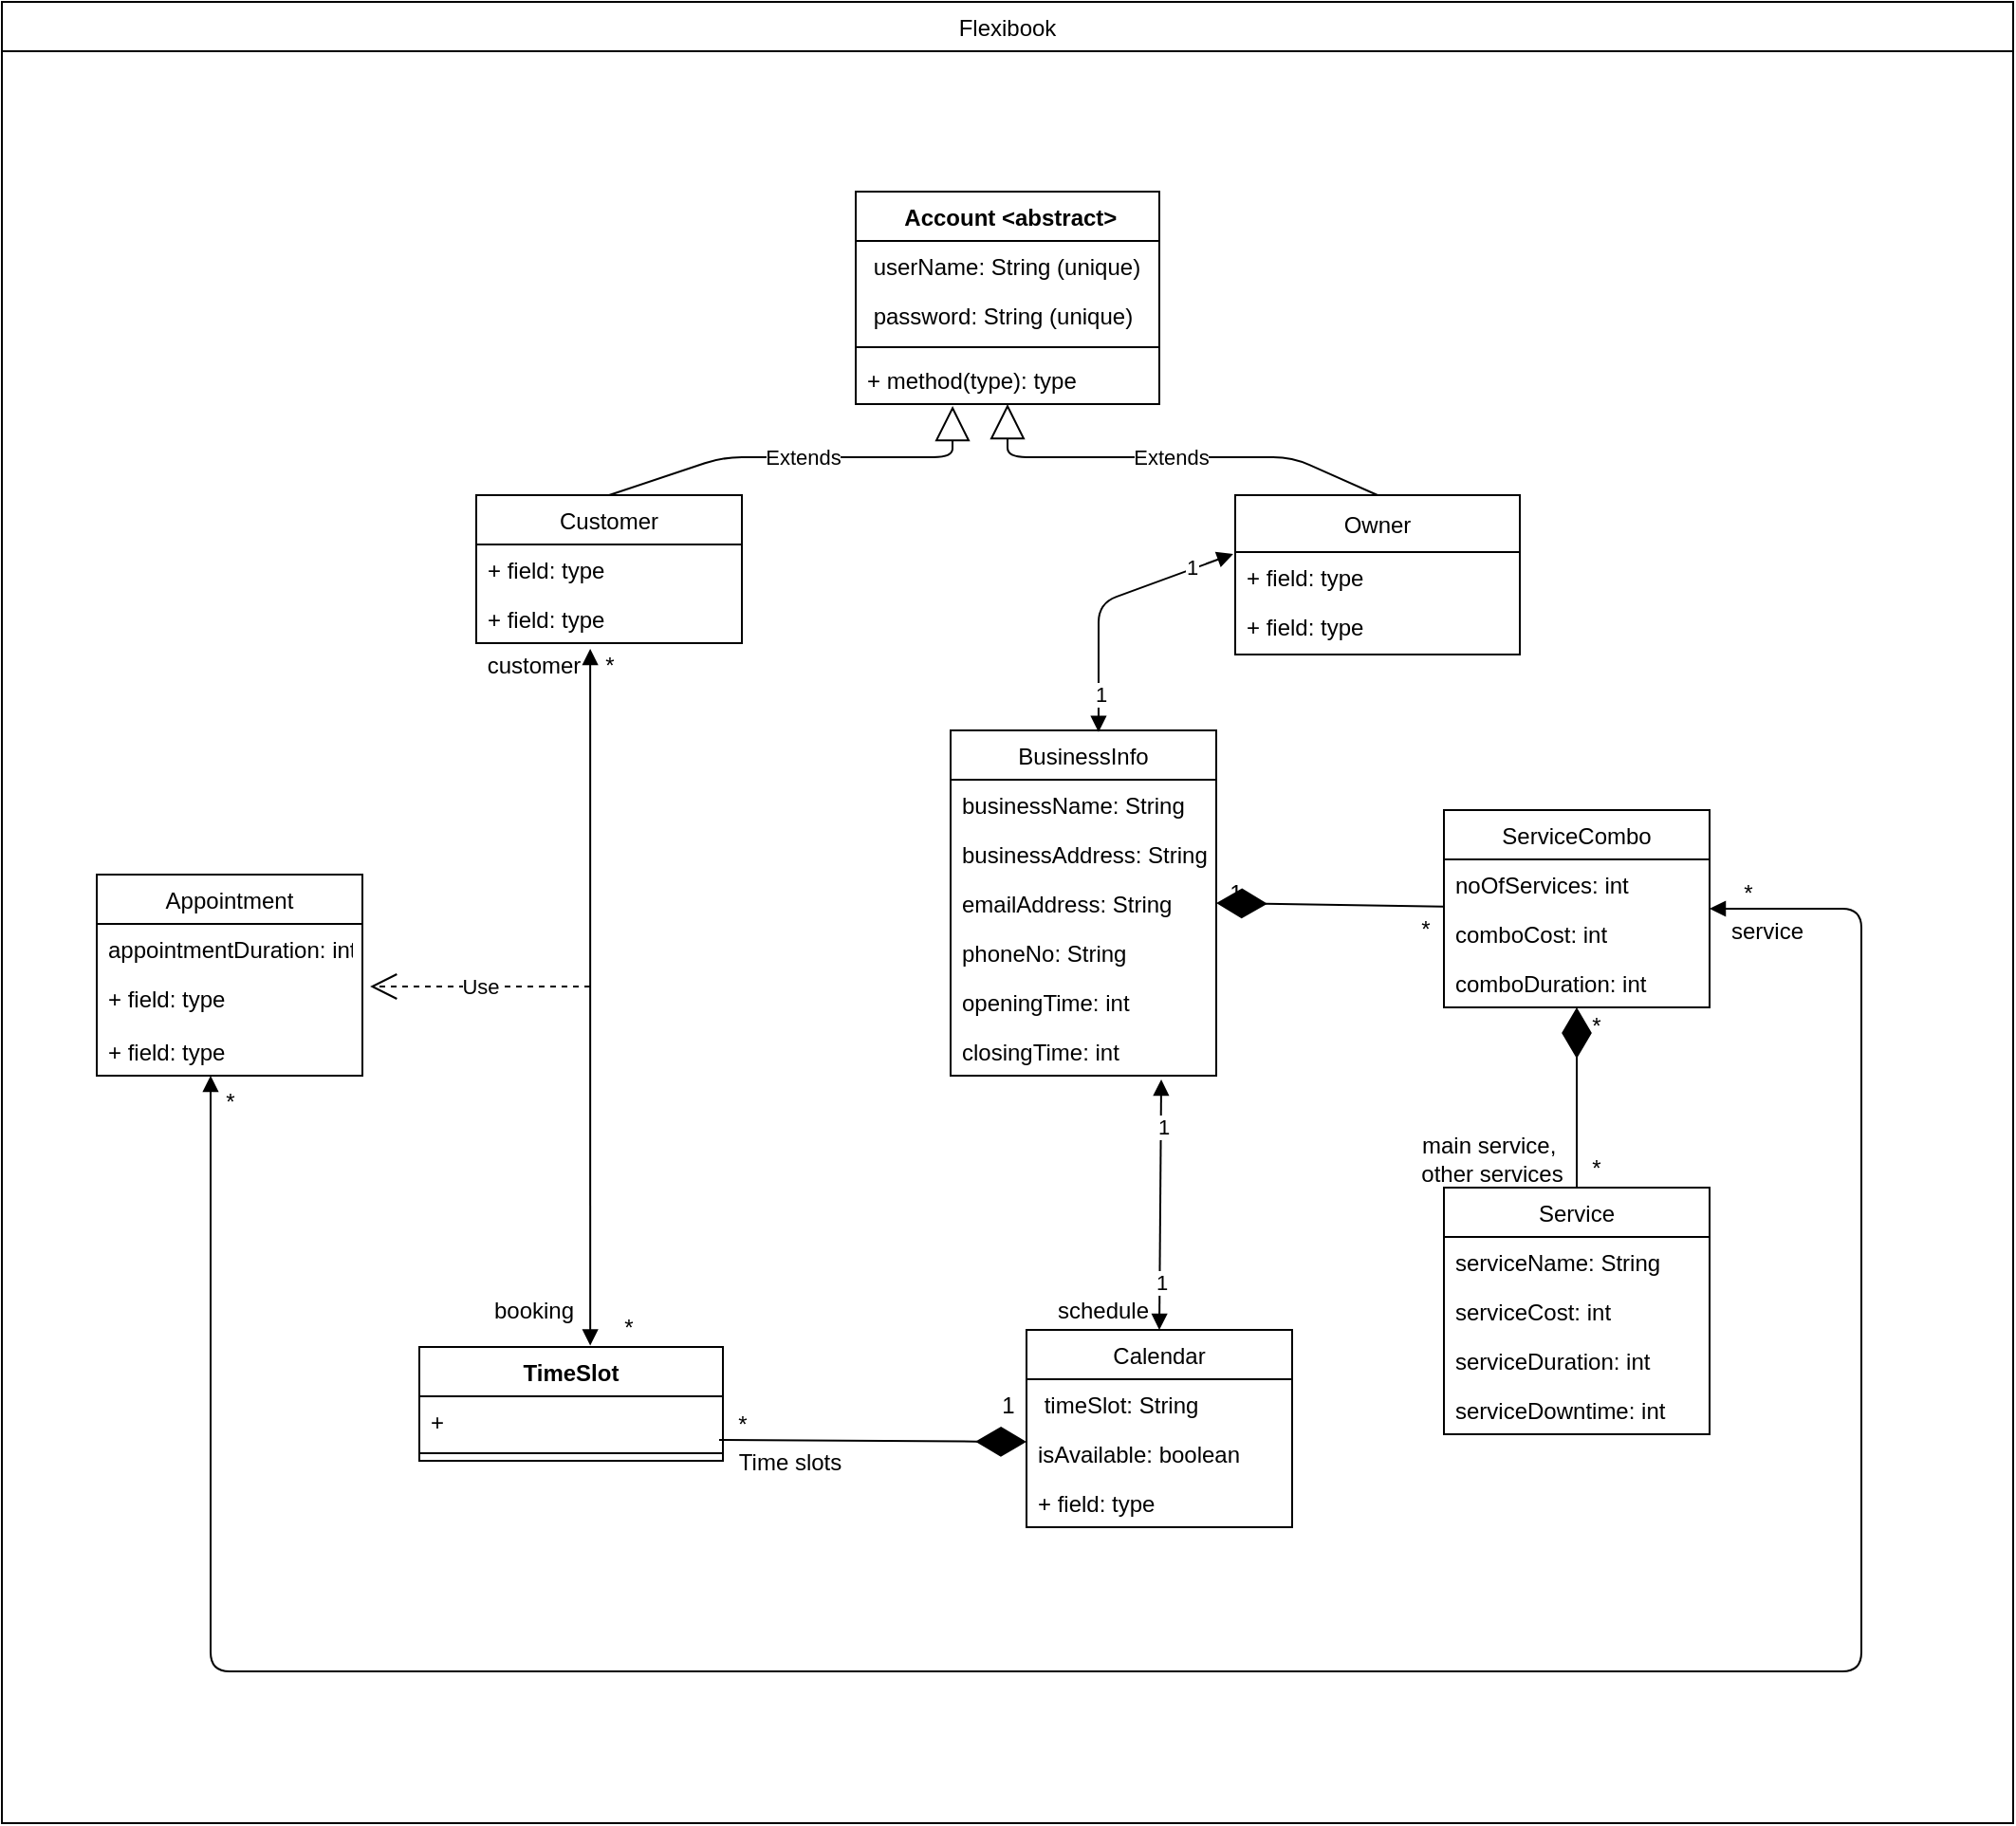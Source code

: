 <mxfile version="13.7.5" type="github">
  <diagram id="C5RBs43oDa-KdzZeNtuy" name="Page-1">
    <mxGraphModel dx="2249" dy="1963" grid="1" gridSize="10" guides="1" tooltips="1" connect="1" arrows="1" fold="1" page="1" pageScale="1" pageWidth="827" pageHeight="1169" math="0" shadow="0">
      <root>
        <mxCell id="WIyWlLk6GJQsqaUBKTNV-0" />
        <mxCell id="WIyWlLk6GJQsqaUBKTNV-1" parent="WIyWlLk6GJQsqaUBKTNV-0" />
        <mxCell id="4uIu9ykmhGfuSScnUjSW-2" value=" Account &lt;abstract&gt;" style="swimlane;fontStyle=1;align=center;verticalAlign=top;childLayout=stackLayout;horizontal=1;startSize=26;horizontalStack=0;resizeParent=1;resizeParentMax=0;resizeLast=0;collapsible=1;marginBottom=0;" parent="WIyWlLk6GJQsqaUBKTNV-1" vertex="1">
          <mxGeometry x="340" y="20" width="160" height="112" as="geometry" />
        </mxCell>
        <mxCell id="4uIu9ykmhGfuSScnUjSW-3" value=" userName: String (unique)" style="text;strokeColor=none;fillColor=none;align=left;verticalAlign=top;spacingLeft=4;spacingRight=4;overflow=hidden;rotatable=0;points=[[0,0.5],[1,0.5]];portConstraint=eastwest;" parent="4uIu9ykmhGfuSScnUjSW-2" vertex="1">
          <mxGeometry y="26" width="160" height="26" as="geometry" />
        </mxCell>
        <mxCell id="4uIu9ykmhGfuSScnUjSW-35" value=" password: String (unique)" style="text;strokeColor=none;fillColor=none;align=left;verticalAlign=top;spacingLeft=4;spacingRight=4;overflow=hidden;rotatable=0;points=[[0,0.5],[1,0.5]];portConstraint=eastwest;" parent="4uIu9ykmhGfuSScnUjSW-2" vertex="1">
          <mxGeometry y="52" width="160" height="26" as="geometry" />
        </mxCell>
        <mxCell id="4uIu9ykmhGfuSScnUjSW-4" value="" style="line;strokeWidth=1;fillColor=none;align=left;verticalAlign=middle;spacingTop=-1;spacingLeft=3;spacingRight=3;rotatable=0;labelPosition=right;points=[];portConstraint=eastwest;" parent="4uIu9ykmhGfuSScnUjSW-2" vertex="1">
          <mxGeometry y="78" width="160" height="8" as="geometry" />
        </mxCell>
        <mxCell id="4uIu9ykmhGfuSScnUjSW-5" value="+ method(type): type" style="text;strokeColor=none;fillColor=none;align=left;verticalAlign=top;spacingLeft=4;spacingRight=4;overflow=hidden;rotatable=0;points=[[0,0.5],[1,0.5]];portConstraint=eastwest;" parent="4uIu9ykmhGfuSScnUjSW-2" vertex="1">
          <mxGeometry y="86" width="160" height="26" as="geometry" />
        </mxCell>
        <mxCell id="_-MEUpcnaaFTLm9YJ5IT-0" value="Extends" style="endArrow=block;endSize=16;endFill=0;html=1;exitX=0.5;exitY=0;exitDx=0;exitDy=0;entryX=0.319;entryY=1.038;entryDx=0;entryDy=0;entryPerimeter=0;" parent="WIyWlLk6GJQsqaUBKTNV-1" source="4uIu9ykmhGfuSScnUjSW-6" target="4uIu9ykmhGfuSScnUjSW-5" edge="1">
          <mxGeometry width="160" relative="1" as="geometry">
            <mxPoint x="280" y="160" as="sourcePoint" />
            <mxPoint x="440" y="160" as="targetPoint" />
            <Array as="points">
              <mxPoint x="270" y="160" />
              <mxPoint x="391" y="160" />
            </Array>
          </mxGeometry>
        </mxCell>
        <mxCell id="_-MEUpcnaaFTLm9YJ5IT-1" value="Extends" style="endArrow=block;endSize=16;endFill=0;html=1;exitX=0.5;exitY=0;exitDx=0;exitDy=0;" parent="WIyWlLk6GJQsqaUBKTNV-1" source="4uIu9ykmhGfuSScnUjSW-10" target="4uIu9ykmhGfuSScnUjSW-2" edge="1">
          <mxGeometry width="160" relative="1" as="geometry">
            <mxPoint x="550" y="90" as="sourcePoint" />
            <mxPoint x="710" y="90" as="targetPoint" />
            <Array as="points">
              <mxPoint x="570" y="160" />
              <mxPoint x="420" y="160" />
            </Array>
            <mxPoint as="offset" />
          </mxGeometry>
        </mxCell>
        <mxCell id="_-MEUpcnaaFTLm9YJ5IT-2" value="" style="endArrow=block;startArrow=block;endFill=1;startFill=1;html=1;exitX=0.557;exitY=0.005;exitDx=0;exitDy=0;exitPerimeter=0;entryX=-0.007;entryY=0.038;entryDx=0;entryDy=0;entryPerimeter=0;" parent="WIyWlLk6GJQsqaUBKTNV-1" source="4uIu9ykmhGfuSScnUjSW-14" edge="1" target="4uIu9ykmhGfuSScnUjSW-12">
          <mxGeometry width="160" relative="1" as="geometry">
            <mxPoint x="380" y="260" as="sourcePoint" />
            <mxPoint x="500" y="237" as="targetPoint" />
            <Array as="points">
              <mxPoint x="468" y="237" />
            </Array>
          </mxGeometry>
        </mxCell>
        <mxCell id="_-MEUpcnaaFTLm9YJ5IT-3" value="1" style="edgeLabel;html=1;align=center;verticalAlign=middle;resizable=0;points=[];" parent="_-MEUpcnaaFTLm9YJ5IT-2" vertex="1" connectable="0">
          <mxGeometry x="0.675" y="1" relative="1" as="geometry">
            <mxPoint as="offset" />
          </mxGeometry>
        </mxCell>
        <mxCell id="_-MEUpcnaaFTLm9YJ5IT-4" value="1" style="edgeLabel;html=1;align=center;verticalAlign=middle;resizable=0;points=[];" parent="_-MEUpcnaaFTLm9YJ5IT-2" vertex="1" connectable="0">
          <mxGeometry x="-0.715" y="-1" relative="1" as="geometry">
            <mxPoint as="offset" />
          </mxGeometry>
        </mxCell>
        <mxCell id="_-MEUpcnaaFTLm9YJ5IT-11" value="" style="endArrow=block;startArrow=block;endFill=1;startFill=1;html=1;entryX=0.5;entryY=0;entryDx=0;entryDy=0;exitX=0.793;exitY=1.077;exitDx=0;exitDy=0;exitPerimeter=0;" parent="WIyWlLk6GJQsqaUBKTNV-1" source="4uIu9ykmhGfuSScnUjSW-17" target="4uIu9ykmhGfuSScnUjSW-30" edge="1">
          <mxGeometry width="160" relative="1" as="geometry">
            <mxPoint x="310" y="340" as="sourcePoint" />
            <mxPoint x="470" y="340" as="targetPoint" />
          </mxGeometry>
        </mxCell>
        <mxCell id="_-MEUpcnaaFTLm9YJ5IT-13" value="1" style="edgeLabel;html=1;align=center;verticalAlign=middle;resizable=0;points=[];" parent="_-MEUpcnaaFTLm9YJ5IT-11" vertex="1" connectable="0">
          <mxGeometry x="0.618" y="1" relative="1" as="geometry">
            <mxPoint as="offset" />
          </mxGeometry>
        </mxCell>
        <mxCell id="_-MEUpcnaaFTLm9YJ5IT-14" value="1" style="edgeLabel;html=1;align=center;verticalAlign=middle;resizable=0;points=[];" parent="_-MEUpcnaaFTLm9YJ5IT-11" vertex="1" connectable="0">
          <mxGeometry x="-0.618" y="1" relative="1" as="geometry">
            <mxPoint as="offset" />
          </mxGeometry>
        </mxCell>
        <mxCell id="BtP4Y1UAHiLXtkDwJknN-2" value="" style="endArrow=diamondThin;endFill=1;endSize=24;html=1;entryX=1;entryY=0.5;entryDx=0;entryDy=0;" edge="1" parent="WIyWlLk6GJQsqaUBKTNV-1" source="4uIu9ykmhGfuSScnUjSW-26" target="4uIu9ykmhGfuSScnUjSW-37">
          <mxGeometry width="160" relative="1" as="geometry">
            <mxPoint x="600" y="409" as="sourcePoint" />
            <mxPoint x="670" y="388" as="targetPoint" />
            <Array as="points" />
          </mxGeometry>
        </mxCell>
        <mxCell id="BtP4Y1UAHiLXtkDwJknN-4" value="" style="endArrow=diamondThin;endFill=1;endSize=24;html=1;exitX=0.5;exitY=0;exitDx=0;exitDy=0;" edge="1" parent="WIyWlLk6GJQsqaUBKTNV-1" source="4uIu9ykmhGfuSScnUjSW-22" target="4uIu9ykmhGfuSScnUjSW-26">
          <mxGeometry width="160" relative="1" as="geometry">
            <mxPoint x="600" y="480" as="sourcePoint" />
            <mxPoint x="680" y="440" as="targetPoint" />
          </mxGeometry>
        </mxCell>
        <mxCell id="BtP4Y1UAHiLXtkDwJknN-5" value="*" style="text;html=1;align=center;verticalAlign=middle;resizable=0;points=[];autosize=1;" vertex="1" parent="WIyWlLk6GJQsqaUBKTNV-1">
          <mxGeometry x="720" y="450" width="20" height="20" as="geometry" />
        </mxCell>
        <mxCell id="BtP4Y1UAHiLXtkDwJknN-6" value="*" style="text;html=1;align=center;verticalAlign=middle;resizable=0;points=[];autosize=1;" vertex="1" parent="WIyWlLk6GJQsqaUBKTNV-1">
          <mxGeometry x="720" y="525" width="20" height="20" as="geometry" />
        </mxCell>
        <mxCell id="BtP4Y1UAHiLXtkDwJknN-8" value="*" style="text;html=1;align=center;verticalAlign=middle;resizable=0;points=[];autosize=1;" vertex="1" parent="WIyWlLk6GJQsqaUBKTNV-1">
          <mxGeometry x="630" y="399" width="20" height="20" as="geometry" />
        </mxCell>
        <mxCell id="4uIu9ykmhGfuSScnUjSW-10" value="Owner" style="swimlane;fontStyle=0;childLayout=stackLayout;horizontal=1;startSize=30;fillColor=none;horizontalStack=0;resizeParent=1;resizeParentMax=0;resizeLast=0;collapsible=1;marginBottom=0;" parent="WIyWlLk6GJQsqaUBKTNV-1" vertex="1">
          <mxGeometry x="540" y="180" width="150" height="84" as="geometry" />
        </mxCell>
        <mxCell id="4uIu9ykmhGfuSScnUjSW-12" value="+ field: type" style="text;strokeColor=none;fillColor=none;align=left;verticalAlign=top;spacingLeft=4;spacingRight=4;overflow=hidden;rotatable=0;points=[[0,0.5],[1,0.5]];portConstraint=eastwest;" parent="4uIu9ykmhGfuSScnUjSW-10" vertex="1">
          <mxGeometry y="30" width="150" height="26" as="geometry" />
        </mxCell>
        <mxCell id="4uIu9ykmhGfuSScnUjSW-13" value="+ field: type" style="text;strokeColor=none;fillColor=none;align=left;verticalAlign=top;spacingLeft=4;spacingRight=4;overflow=hidden;rotatable=0;points=[[0,0.5],[1,0.5]];portConstraint=eastwest;" parent="4uIu9ykmhGfuSScnUjSW-10" vertex="1">
          <mxGeometry y="56" width="150" height="28" as="geometry" />
        </mxCell>
        <mxCell id="BtP4Y1UAHiLXtkDwJknN-15" value="" style="endArrow=block;startArrow=block;endFill=1;startFill=1;html=1;entryX=0.563;entryY=-0.012;entryDx=0;entryDy=0;entryPerimeter=0;exitX=0.429;exitY=1.115;exitDx=0;exitDy=0;exitPerimeter=0;" edge="1" parent="WIyWlLk6GJQsqaUBKTNV-1" source="4uIu9ykmhGfuSScnUjSW-9" target="BtP4Y1UAHiLXtkDwJknN-11">
          <mxGeometry width="160" relative="1" as="geometry">
            <mxPoint x="250" y="287" as="sourcePoint" />
            <mxPoint x="340" y="440" as="targetPoint" />
          </mxGeometry>
        </mxCell>
        <mxCell id="BtP4Y1UAHiLXtkDwJknN-16" value="" style="endArrow=diamondThin;endFill=1;endSize=24;html=1;entryX=0;entryY=0.269;entryDx=0;entryDy=0;entryPerimeter=0;exitX=-0.1;exitY=0.9;exitDx=0;exitDy=0;exitPerimeter=0;" edge="1" parent="WIyWlLk6GJQsqaUBKTNV-1" source="BtP4Y1UAHiLXtkDwJknN-19" target="4uIu9ykmhGfuSScnUjSW-32">
          <mxGeometry width="160" relative="1" as="geometry">
            <mxPoint x="320" y="680" as="sourcePoint" />
            <mxPoint x="390" y="680" as="targetPoint" />
          </mxGeometry>
        </mxCell>
        <mxCell id="4uIu9ykmhGfuSScnUjSW-30" value="Calendar" style="swimlane;fontStyle=0;childLayout=stackLayout;horizontal=1;startSize=26;fillColor=none;horizontalStack=0;resizeParent=1;resizeParentMax=0;resizeLast=0;collapsible=1;marginBottom=0;" parent="WIyWlLk6GJQsqaUBKTNV-1" vertex="1">
          <mxGeometry x="430" y="620" width="140" height="104" as="geometry" />
        </mxCell>
        <mxCell id="4uIu9ykmhGfuSScnUjSW-31" value=" timeSlot: String" style="text;strokeColor=none;fillColor=none;align=left;verticalAlign=top;spacingLeft=4;spacingRight=4;overflow=hidden;rotatable=0;points=[[0,0.5],[1,0.5]];portConstraint=eastwest;" parent="4uIu9ykmhGfuSScnUjSW-30" vertex="1">
          <mxGeometry y="26" width="140" height="26" as="geometry" />
        </mxCell>
        <mxCell id="4uIu9ykmhGfuSScnUjSW-32" value="isAvailable: boolean" style="text;strokeColor=none;fillColor=none;align=left;verticalAlign=top;spacingLeft=4;spacingRight=4;overflow=hidden;rotatable=0;points=[[0,0.5],[1,0.5]];portConstraint=eastwest;" parent="4uIu9ykmhGfuSScnUjSW-30" vertex="1">
          <mxGeometry y="52" width="140" height="26" as="geometry" />
        </mxCell>
        <mxCell id="4uIu9ykmhGfuSScnUjSW-33" value="+ field: type" style="text;strokeColor=none;fillColor=none;align=left;verticalAlign=top;spacingLeft=4;spacingRight=4;overflow=hidden;rotatable=0;points=[[0,0.5],[1,0.5]];portConstraint=eastwest;" parent="4uIu9ykmhGfuSScnUjSW-30" vertex="1">
          <mxGeometry y="78" width="140" height="26" as="geometry" />
        </mxCell>
        <mxCell id="BtP4Y1UAHiLXtkDwJknN-18" value="Use" style="endArrow=open;endSize=12;dashed=1;html=1;entryX=1.029;entryY=0.25;entryDx=0;entryDy=0;entryPerimeter=0;" edge="1" parent="WIyWlLk6GJQsqaUBKTNV-1" target="4uIu9ykmhGfuSScnUjSW-20">
          <mxGeometry width="160" relative="1" as="geometry">
            <mxPoint x="200" y="439" as="sourcePoint" />
            <mxPoint x="160.98" y="439" as="targetPoint" />
            <Array as="points" />
          </mxGeometry>
        </mxCell>
        <mxCell id="BtP4Y1UAHiLXtkDwJknN-19" value="*" style="text;html=1;align=center;verticalAlign=middle;resizable=0;points=[];autosize=1;" vertex="1" parent="WIyWlLk6GJQsqaUBKTNV-1">
          <mxGeometry x="270" y="660" width="20" height="20" as="geometry" />
        </mxCell>
        <mxCell id="BtP4Y1UAHiLXtkDwJknN-20" value="1" style="text;html=1;align=center;verticalAlign=middle;resizable=0;points=[];autosize=1;" vertex="1" parent="WIyWlLk6GJQsqaUBKTNV-1">
          <mxGeometry x="410" y="650" width="20" height="20" as="geometry" />
        </mxCell>
        <mxCell id="BtP4Y1UAHiLXtkDwJknN-21" value="*" style="text;html=1;align=center;verticalAlign=middle;resizable=0;points=[];autosize=1;" vertex="1" parent="WIyWlLk6GJQsqaUBKTNV-1">
          <mxGeometry x="210" y="609" width="20" height="20" as="geometry" />
        </mxCell>
        <mxCell id="BtP4Y1UAHiLXtkDwJknN-23" value="1" style="text;html=1;align=center;verticalAlign=middle;resizable=0;points=[];autosize=1;" vertex="1" parent="WIyWlLk6GJQsqaUBKTNV-1">
          <mxGeometry x="530" y="380" width="20" height="20" as="geometry" />
        </mxCell>
        <mxCell id="BtP4Y1UAHiLXtkDwJknN-11" value="TimeSlot" style="swimlane;fontStyle=1;align=center;verticalAlign=top;childLayout=stackLayout;horizontal=1;startSize=26;horizontalStack=0;resizeParent=1;resizeParentMax=0;resizeLast=0;collapsible=1;marginBottom=0;" vertex="1" parent="WIyWlLk6GJQsqaUBKTNV-1">
          <mxGeometry x="110" y="629" width="160" height="60" as="geometry" />
        </mxCell>
        <mxCell id="BtP4Y1UAHiLXtkDwJknN-12" value="+ " style="text;strokeColor=none;fillColor=none;align=left;verticalAlign=top;spacingLeft=4;spacingRight=4;overflow=hidden;rotatable=0;points=[[0,0.5],[1,0.5]];portConstraint=eastwest;" vertex="1" parent="BtP4Y1UAHiLXtkDwJknN-11">
          <mxGeometry y="26" width="160" height="26" as="geometry" />
        </mxCell>
        <mxCell id="BtP4Y1UAHiLXtkDwJknN-13" value="" style="line;strokeWidth=1;fillColor=none;align=left;verticalAlign=middle;spacingTop=-1;spacingLeft=3;spacingRight=3;rotatable=0;labelPosition=right;points=[];portConstraint=eastwest;" vertex="1" parent="BtP4Y1UAHiLXtkDwJknN-11">
          <mxGeometry y="52" width="160" height="8" as="geometry" />
        </mxCell>
        <mxCell id="4uIu9ykmhGfuSScnUjSW-6" value="Customer" style="swimlane;fontStyle=0;childLayout=stackLayout;horizontal=1;startSize=26;fillColor=none;horizontalStack=0;resizeParent=1;resizeParentMax=0;resizeLast=0;collapsible=1;marginBottom=0;" parent="WIyWlLk6GJQsqaUBKTNV-1" vertex="1">
          <mxGeometry x="140" y="180" width="140" height="78" as="geometry" />
        </mxCell>
        <mxCell id="4uIu9ykmhGfuSScnUjSW-8" value="+ field: type" style="text;strokeColor=none;fillColor=none;align=left;verticalAlign=top;spacingLeft=4;spacingRight=4;overflow=hidden;rotatable=0;points=[[0,0.5],[1,0.5]];portConstraint=eastwest;" parent="4uIu9ykmhGfuSScnUjSW-6" vertex="1">
          <mxGeometry y="26" width="140" height="26" as="geometry" />
        </mxCell>
        <mxCell id="4uIu9ykmhGfuSScnUjSW-9" value="+ field: type" style="text;strokeColor=none;fillColor=none;align=left;verticalAlign=top;spacingLeft=4;spacingRight=4;overflow=hidden;rotatable=0;points=[[0,0.5],[1,0.5]];portConstraint=eastwest;" parent="4uIu9ykmhGfuSScnUjSW-6" vertex="1">
          <mxGeometry y="52" width="140" height="26" as="geometry" />
        </mxCell>
        <mxCell id="BtP4Y1UAHiLXtkDwJknN-26" value="Time slots" style="text;html=1;align=center;verticalAlign=middle;resizable=0;points=[];autosize=1;" vertex="1" parent="WIyWlLk6GJQsqaUBKTNV-1">
          <mxGeometry x="270" y="680" width="70" height="20" as="geometry" />
        </mxCell>
        <mxCell id="4uIu9ykmhGfuSScnUjSW-18" value="Appointment" style="swimlane;fontStyle=0;childLayout=stackLayout;horizontal=1;startSize=26;fillColor=none;horizontalStack=0;resizeParent=1;resizeParentMax=0;resizeLast=0;collapsible=1;marginBottom=0;" parent="WIyWlLk6GJQsqaUBKTNV-1" vertex="1">
          <mxGeometry x="-60" y="380" width="140" height="106" as="geometry" />
        </mxCell>
        <mxCell id="4uIu9ykmhGfuSScnUjSW-19" value="appointmentDuration: int" style="text;strokeColor=none;fillColor=none;align=left;verticalAlign=top;spacingLeft=4;spacingRight=4;overflow=hidden;rotatable=0;points=[[0,0.5],[1,0.5]];portConstraint=eastwest;" parent="4uIu9ykmhGfuSScnUjSW-18" vertex="1">
          <mxGeometry y="26" width="140" height="26" as="geometry" />
        </mxCell>
        <mxCell id="4uIu9ykmhGfuSScnUjSW-20" value="+ field: type" style="text;strokeColor=none;fillColor=none;align=left;verticalAlign=top;spacingLeft=4;spacingRight=4;overflow=hidden;rotatable=0;points=[[0,0.5],[1,0.5]];portConstraint=eastwest;" parent="4uIu9ykmhGfuSScnUjSW-18" vertex="1">
          <mxGeometry y="52" width="140" height="28" as="geometry" />
        </mxCell>
        <mxCell id="4uIu9ykmhGfuSScnUjSW-21" value="+ field: type" style="text;strokeColor=none;fillColor=none;align=left;verticalAlign=top;spacingLeft=4;spacingRight=4;overflow=hidden;rotatable=0;points=[[0,0.5],[1,0.5]];portConstraint=eastwest;" parent="4uIu9ykmhGfuSScnUjSW-18" vertex="1">
          <mxGeometry y="80" width="140" height="26" as="geometry" />
        </mxCell>
        <mxCell id="BtP4Y1UAHiLXtkDwJknN-31" value="*" style="text;html=1;align=center;verticalAlign=middle;resizable=0;points=[];autosize=1;" vertex="1" parent="WIyWlLk6GJQsqaUBKTNV-1">
          <mxGeometry x="200" y="260" width="20" height="20" as="geometry" />
        </mxCell>
        <mxCell id="BtP4Y1UAHiLXtkDwJknN-32" value="customer" style="text;html=1;align=center;verticalAlign=middle;resizable=0;points=[];autosize=1;" vertex="1" parent="WIyWlLk6GJQsqaUBKTNV-1">
          <mxGeometry x="140" y="260" width="60" height="20" as="geometry" />
        </mxCell>
        <mxCell id="BtP4Y1UAHiLXtkDwJknN-33" value="booking" style="text;html=1;align=center;verticalAlign=middle;resizable=0;points=[];autosize=1;" vertex="1" parent="WIyWlLk6GJQsqaUBKTNV-1">
          <mxGeometry x="140" y="600" width="60" height="20" as="geometry" />
        </mxCell>
        <mxCell id="BtP4Y1UAHiLXtkDwJknN-34" value="schedule" style="text;html=1;align=center;verticalAlign=middle;resizable=0;points=[];autosize=1;" vertex="1" parent="WIyWlLk6GJQsqaUBKTNV-1">
          <mxGeometry x="440" y="600" width="60" height="20" as="geometry" />
        </mxCell>
        <mxCell id="4uIu9ykmhGfuSScnUjSW-22" value="Service" style="swimlane;fontStyle=0;childLayout=stackLayout;horizontal=1;startSize=26;fillColor=none;horizontalStack=0;resizeParent=1;resizeParentMax=0;resizeLast=0;collapsible=1;marginBottom=0;" parent="WIyWlLk6GJQsqaUBKTNV-1" vertex="1">
          <mxGeometry x="650" y="545" width="140" height="130" as="geometry" />
        </mxCell>
        <mxCell id="4uIu9ykmhGfuSScnUjSW-23" value="serviceName: String" style="text;strokeColor=none;fillColor=none;align=left;verticalAlign=top;spacingLeft=4;spacingRight=4;overflow=hidden;rotatable=0;points=[[0,0.5],[1,0.5]];portConstraint=eastwest;" parent="4uIu9ykmhGfuSScnUjSW-22" vertex="1">
          <mxGeometry y="26" width="140" height="26" as="geometry" />
        </mxCell>
        <mxCell id="4uIu9ykmhGfuSScnUjSW-24" value="serviceCost: int" style="text;strokeColor=none;fillColor=none;align=left;verticalAlign=top;spacingLeft=4;spacingRight=4;overflow=hidden;rotatable=0;points=[[0,0.5],[1,0.5]];portConstraint=eastwest;" parent="4uIu9ykmhGfuSScnUjSW-22" vertex="1">
          <mxGeometry y="52" width="140" height="26" as="geometry" />
        </mxCell>
        <mxCell id="4uIu9ykmhGfuSScnUjSW-25" value="serviceDuration: int" style="text;strokeColor=none;fillColor=none;align=left;verticalAlign=top;spacingLeft=4;spacingRight=4;overflow=hidden;rotatable=0;points=[[0,0.5],[1,0.5]];portConstraint=eastwest;" parent="4uIu9ykmhGfuSScnUjSW-22" vertex="1">
          <mxGeometry y="78" width="140" height="26" as="geometry" />
        </mxCell>
        <mxCell id="4uIu9ykmhGfuSScnUjSW-40" value="serviceDowntime: int" style="text;strokeColor=none;fillColor=none;align=left;verticalAlign=top;spacingLeft=4;spacingRight=4;overflow=hidden;rotatable=0;points=[[0,0.5],[1,0.5]];portConstraint=eastwest;" parent="4uIu9ykmhGfuSScnUjSW-22" vertex="1">
          <mxGeometry y="104" width="140" height="26" as="geometry" />
        </mxCell>
        <mxCell id="4uIu9ykmhGfuSScnUjSW-26" value="ServiceCombo" style="swimlane;fontStyle=0;childLayout=stackLayout;horizontal=1;startSize=26;fillColor=none;horizontalStack=0;resizeParent=1;resizeParentMax=0;resizeLast=0;collapsible=1;marginBottom=0;" parent="WIyWlLk6GJQsqaUBKTNV-1" vertex="1">
          <mxGeometry x="650" y="346" width="140" height="104" as="geometry" />
        </mxCell>
        <mxCell id="4uIu9ykmhGfuSScnUjSW-27" value="noOfServices: int" style="text;strokeColor=none;fillColor=none;align=left;verticalAlign=top;spacingLeft=4;spacingRight=4;overflow=hidden;rotatable=0;points=[[0,0.5],[1,0.5]];portConstraint=eastwest;" parent="4uIu9ykmhGfuSScnUjSW-26" vertex="1">
          <mxGeometry y="26" width="140" height="26" as="geometry" />
        </mxCell>
        <mxCell id="4uIu9ykmhGfuSScnUjSW-28" value="comboCost: int" style="text;strokeColor=none;fillColor=none;align=left;verticalAlign=top;spacingLeft=4;spacingRight=4;overflow=hidden;rotatable=0;points=[[0,0.5],[1,0.5]];portConstraint=eastwest;" parent="4uIu9ykmhGfuSScnUjSW-26" vertex="1">
          <mxGeometry y="52" width="140" height="26" as="geometry" />
        </mxCell>
        <mxCell id="4uIu9ykmhGfuSScnUjSW-29" value="comboDuration: int" style="text;strokeColor=none;fillColor=none;align=left;verticalAlign=top;spacingLeft=4;spacingRight=4;overflow=hidden;rotatable=0;points=[[0,0.5],[1,0.5]];portConstraint=eastwest;" parent="4uIu9ykmhGfuSScnUjSW-26" vertex="1">
          <mxGeometry y="78" width="140" height="26" as="geometry" />
        </mxCell>
        <mxCell id="BtP4Y1UAHiLXtkDwJknN-35" value="main service,&amp;nbsp;&lt;br&gt;other services" style="text;html=1;align=center;verticalAlign=middle;resizable=0;points=[];autosize=1;" vertex="1" parent="WIyWlLk6GJQsqaUBKTNV-1">
          <mxGeometry x="630" y="515" width="90" height="30" as="geometry" />
        </mxCell>
        <mxCell id="BtP4Y1UAHiLXtkDwJknN-36" value="Flexibook" style="swimlane;fontStyle=0;childLayout=stackLayout;horizontal=1;startSize=26;fillColor=none;horizontalStack=0;resizeParent=1;resizeParentMax=0;resizeLast=0;collapsible=1;marginBottom=0;" vertex="1" parent="WIyWlLk6GJQsqaUBKTNV-1">
          <mxGeometry x="-110" y="-80" width="1060" height="960" as="geometry" />
        </mxCell>
        <mxCell id="BtP4Y1UAHiLXtkDwJknN-40" value="" style="endArrow=block;startArrow=block;endFill=1;startFill=1;html=1;" edge="1" parent="WIyWlLk6GJQsqaUBKTNV-1" target="4uIu9ykmhGfuSScnUjSW-26">
          <mxGeometry width="160" relative="1" as="geometry">
            <mxPoint y="486" as="sourcePoint" />
            <mxPoint x="490" y="800" as="targetPoint" />
            <Array as="points">
              <mxPoint y="800" />
              <mxPoint x="870" y="800" />
              <mxPoint x="870" y="398" />
            </Array>
          </mxGeometry>
        </mxCell>
        <mxCell id="BtP4Y1UAHiLXtkDwJknN-41" value="*" style="text;html=1;align=center;verticalAlign=middle;resizable=0;points=[];autosize=1;" vertex="1" parent="WIyWlLk6GJQsqaUBKTNV-1">
          <mxGeometry x="800" y="380" width="20" height="20" as="geometry" />
        </mxCell>
        <mxCell id="BtP4Y1UAHiLXtkDwJknN-42" value="service" style="text;html=1;align=center;verticalAlign=middle;resizable=0;points=[];autosize=1;" vertex="1" parent="WIyWlLk6GJQsqaUBKTNV-1">
          <mxGeometry x="795" y="400" width="50" height="20" as="geometry" />
        </mxCell>
        <mxCell id="BtP4Y1UAHiLXtkDwJknN-43" value="*" style="text;html=1;align=center;verticalAlign=middle;resizable=0;points=[];autosize=1;" vertex="1" parent="WIyWlLk6GJQsqaUBKTNV-1">
          <mxGeometry y="490" width="20" height="20" as="geometry" />
        </mxCell>
        <mxCell id="4uIu9ykmhGfuSScnUjSW-14" value="BusinessInfo" style="swimlane;fontStyle=0;childLayout=stackLayout;horizontal=1;startSize=26;fillColor=none;horizontalStack=0;resizeParent=1;resizeParentMax=0;resizeLast=0;collapsible=1;marginBottom=0;" parent="WIyWlLk6GJQsqaUBKTNV-1" vertex="1">
          <mxGeometry x="390" y="304" width="140" height="182" as="geometry" />
        </mxCell>
        <mxCell id="4uIu9ykmhGfuSScnUjSW-15" value="businessName: String" style="text;strokeColor=none;fillColor=none;align=left;verticalAlign=top;spacingLeft=4;spacingRight=4;overflow=hidden;rotatable=0;points=[[0,0.5],[1,0.5]];portConstraint=eastwest;" parent="4uIu9ykmhGfuSScnUjSW-14" vertex="1">
          <mxGeometry y="26" width="140" height="26" as="geometry" />
        </mxCell>
        <mxCell id="4uIu9ykmhGfuSScnUjSW-16" value="businessAddress: String&#xa;" style="text;strokeColor=none;fillColor=none;align=left;verticalAlign=top;spacingLeft=4;spacingRight=4;overflow=hidden;rotatable=0;points=[[0,0.5],[1,0.5]];portConstraint=eastwest;" parent="4uIu9ykmhGfuSScnUjSW-14" vertex="1">
          <mxGeometry y="52" width="140" height="26" as="geometry" />
        </mxCell>
        <mxCell id="4uIu9ykmhGfuSScnUjSW-37" value="emailAddress: String&#xa;" style="text;strokeColor=none;fillColor=none;align=left;verticalAlign=top;spacingLeft=4;spacingRight=4;overflow=hidden;rotatable=0;points=[[0,0.5],[1,0.5]];portConstraint=eastwest;" parent="4uIu9ykmhGfuSScnUjSW-14" vertex="1">
          <mxGeometry y="78" width="140" height="26" as="geometry" />
        </mxCell>
        <mxCell id="4uIu9ykmhGfuSScnUjSW-38" value="phoneNo: String&#xa;" style="text;strokeColor=none;fillColor=none;align=left;verticalAlign=top;spacingLeft=4;spacingRight=4;overflow=hidden;rotatable=0;points=[[0,0.5],[1,0.5]];portConstraint=eastwest;" parent="4uIu9ykmhGfuSScnUjSW-14" vertex="1">
          <mxGeometry y="104" width="140" height="26" as="geometry" />
        </mxCell>
        <mxCell id="4uIu9ykmhGfuSScnUjSW-39" value="openingTime: int" style="text;strokeColor=none;fillColor=none;align=left;verticalAlign=top;spacingLeft=4;spacingRight=4;overflow=hidden;rotatable=0;points=[[0,0.5],[1,0.5]];portConstraint=eastwest;" parent="4uIu9ykmhGfuSScnUjSW-14" vertex="1">
          <mxGeometry y="130" width="140" height="26" as="geometry" />
        </mxCell>
        <mxCell id="4uIu9ykmhGfuSScnUjSW-17" value="closingTime: int" style="text;strokeColor=none;fillColor=none;align=left;verticalAlign=top;spacingLeft=4;spacingRight=4;overflow=hidden;rotatable=0;points=[[0,0.5],[1,0.5]];portConstraint=eastwest;" parent="4uIu9ykmhGfuSScnUjSW-14" vertex="1">
          <mxGeometry y="156" width="140" height="26" as="geometry" />
        </mxCell>
      </root>
    </mxGraphModel>
  </diagram>
</mxfile>
